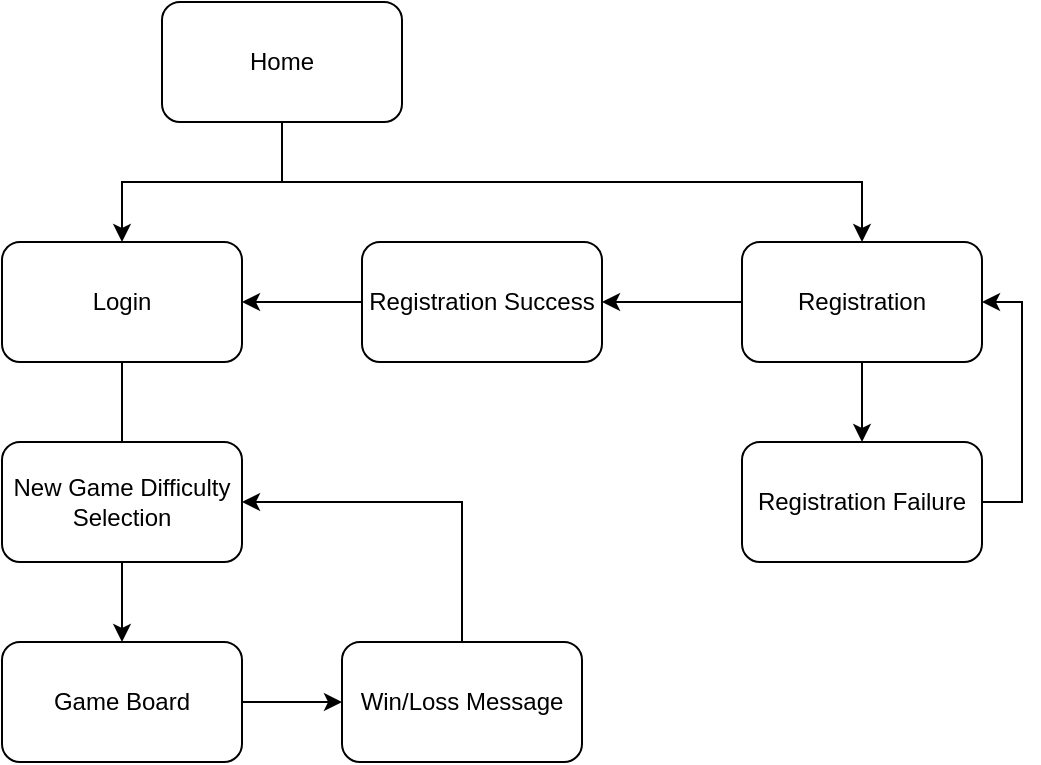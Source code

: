 <mxfile version="13.3.5" type="device"><diagram id="PYi0JUoEXcefzKjXDR07" name="Page-1"><mxGraphModel dx="1086" dy="806" grid="1" gridSize="10" guides="1" tooltips="1" connect="1" arrows="1" fold="1" page="1" pageScale="1" pageWidth="850" pageHeight="1100" math="0" shadow="0"><root><mxCell id="0"/><mxCell id="1" parent="0"/><mxCell id="0XGuLDjuPb-T1A6nuqm8-13" style="edgeStyle=orthogonalEdgeStyle;rounded=0;orthogonalLoop=1;jettySize=auto;html=1;endArrow=classic;endFill=1;entryX=0.5;entryY=0;entryDx=0;entryDy=0;" parent="1" source="0XGuLDjuPb-T1A6nuqm8-1" target="0XGuLDjuPb-T1A6nuqm8-2" edge="1"><mxGeometry relative="1" as="geometry"><Array as="points"><mxPoint x="380" y="170"/><mxPoint x="300" y="170"/></Array><mxPoint x="230" y="150" as="targetPoint"/></mxGeometry></mxCell><mxCell id="0XGuLDjuPb-T1A6nuqm8-14" style="edgeStyle=orthogonalEdgeStyle;rounded=0;orthogonalLoop=1;jettySize=auto;html=1;entryX=0.5;entryY=0;entryDx=0;entryDy=0;endArrow=classic;endFill=1;" parent="1" source="0XGuLDjuPb-T1A6nuqm8-1" target="0XGuLDjuPb-T1A6nuqm8-3" edge="1"><mxGeometry relative="1" as="geometry"><Array as="points"><mxPoint x="380" y="170"/><mxPoint x="670" y="170"/></Array></mxGeometry></mxCell><mxCell id="0XGuLDjuPb-T1A6nuqm8-1" value="Home" style="rounded=1;whiteSpace=wrap;html=1;" parent="1" vertex="1"><mxGeometry x="320" y="80" width="120" height="60" as="geometry"/></mxCell><mxCell id="5Cqmw0CWdwe-pOB2i5de-2" style="edgeStyle=orthogonalEdgeStyle;rounded=0;orthogonalLoop=1;jettySize=auto;html=1;exitX=0.5;exitY=1;exitDx=0;exitDy=0;endArrow=none;endFill=0;" parent="1" source="0XGuLDjuPb-T1A6nuqm8-2" target="5Cqmw0CWdwe-pOB2i5de-1" edge="1"><mxGeometry relative="1" as="geometry"/></mxCell><mxCell id="0XGuLDjuPb-T1A6nuqm8-2" value="Login" style="rounded=1;whiteSpace=wrap;html=1;" parent="1" vertex="1"><mxGeometry x="240" y="200" width="120" height="60" as="geometry"/></mxCell><mxCell id="5Cqmw0CWdwe-pOB2i5de-4" style="edgeStyle=orthogonalEdgeStyle;rounded=0;orthogonalLoop=1;jettySize=auto;html=1;exitX=0;exitY=0.5;exitDx=0;exitDy=0;entryX=1;entryY=0.5;entryDx=0;entryDy=0;endArrow=classic;endFill=1;" parent="1" source="0XGuLDjuPb-T1A6nuqm8-3" target="5Cqmw0CWdwe-pOB2i5de-5" edge="1"><mxGeometry relative="1" as="geometry"/></mxCell><mxCell id="x2jijWDp6PscSwot4dJK-2" style="edgeStyle=orthogonalEdgeStyle;rounded=0;orthogonalLoop=1;jettySize=auto;html=1;exitX=0.5;exitY=1;exitDx=0;exitDy=0;entryX=0.5;entryY=0;entryDx=0;entryDy=0;" edge="1" parent="1" source="0XGuLDjuPb-T1A6nuqm8-3" target="x2jijWDp6PscSwot4dJK-1"><mxGeometry relative="1" as="geometry"/></mxCell><mxCell id="0XGuLDjuPb-T1A6nuqm8-3" value="Registration" style="rounded=1;whiteSpace=wrap;html=1;" parent="1" vertex="1"><mxGeometry x="610" y="200" width="120" height="60" as="geometry"/></mxCell><mxCell id="5Cqmw0CWdwe-pOB2i5de-7" style="edgeStyle=orthogonalEdgeStyle;rounded=0;orthogonalLoop=1;jettySize=auto;html=1;exitX=0.5;exitY=1;exitDx=0;exitDy=0;entryX=0.5;entryY=0;entryDx=0;entryDy=0;endArrow=classic;endFill=1;" parent="1" source="5Cqmw0CWdwe-pOB2i5de-1" target="5Cqmw0CWdwe-pOB2i5de-3" edge="1"><mxGeometry relative="1" as="geometry"/></mxCell><mxCell id="5Cqmw0CWdwe-pOB2i5de-1" value="New Game Difficulty Selection" style="rounded=1;whiteSpace=wrap;html=1;" parent="1" vertex="1"><mxGeometry x="240" y="300" width="120" height="60" as="geometry"/></mxCell><mxCell id="5Cqmw0CWdwe-pOB2i5de-9" style="edgeStyle=orthogonalEdgeStyle;rounded=0;orthogonalLoop=1;jettySize=auto;html=1;exitX=1;exitY=0.5;exitDx=0;exitDy=0;entryX=0;entryY=0.5;entryDx=0;entryDy=0;endArrow=classic;endFill=1;" parent="1" source="5Cqmw0CWdwe-pOB2i5de-3" target="5Cqmw0CWdwe-pOB2i5de-8" edge="1"><mxGeometry relative="1" as="geometry"/></mxCell><mxCell id="5Cqmw0CWdwe-pOB2i5de-3" value="Game Board" style="rounded=1;whiteSpace=wrap;html=1;" parent="1" vertex="1"><mxGeometry x="240" y="400" width="120" height="60" as="geometry"/></mxCell><mxCell id="5Cqmw0CWdwe-pOB2i5de-6" style="edgeStyle=orthogonalEdgeStyle;rounded=0;orthogonalLoop=1;jettySize=auto;html=1;exitX=0;exitY=0.5;exitDx=0;exitDy=0;entryX=1;entryY=0.5;entryDx=0;entryDy=0;endArrow=classic;endFill=1;" parent="1" source="5Cqmw0CWdwe-pOB2i5de-5" target="0XGuLDjuPb-T1A6nuqm8-2" edge="1"><mxGeometry relative="1" as="geometry"/></mxCell><mxCell id="5Cqmw0CWdwe-pOB2i5de-5" value="Registration Success" style="rounded=1;whiteSpace=wrap;html=1;" parent="1" vertex="1"><mxGeometry x="420" y="200" width="120" height="60" as="geometry"/></mxCell><mxCell id="5Cqmw0CWdwe-pOB2i5de-10" style="edgeStyle=orthogonalEdgeStyle;rounded=0;orthogonalLoop=1;jettySize=auto;html=1;exitX=0.5;exitY=0;exitDx=0;exitDy=0;entryX=1;entryY=0.5;entryDx=0;entryDy=0;endArrow=classic;endFill=1;" parent="1" source="5Cqmw0CWdwe-pOB2i5de-8" target="5Cqmw0CWdwe-pOB2i5de-1" edge="1"><mxGeometry relative="1" as="geometry"/></mxCell><mxCell id="5Cqmw0CWdwe-pOB2i5de-8" value="Win/Loss Message" style="rounded=1;whiteSpace=wrap;html=1;" parent="1" vertex="1"><mxGeometry x="410" y="400" width="120" height="60" as="geometry"/></mxCell><mxCell id="x2jijWDp6PscSwot4dJK-3" style="edgeStyle=orthogonalEdgeStyle;rounded=0;orthogonalLoop=1;jettySize=auto;html=1;exitX=1;exitY=0.5;exitDx=0;exitDy=0;entryX=1;entryY=0.5;entryDx=0;entryDy=0;" edge="1" parent="1" source="x2jijWDp6PscSwot4dJK-1" target="0XGuLDjuPb-T1A6nuqm8-3"><mxGeometry relative="1" as="geometry"/></mxCell><mxCell id="x2jijWDp6PscSwot4dJK-1" value="Registration Failure" style="rounded=1;whiteSpace=wrap;html=1;" vertex="1" parent="1"><mxGeometry x="610" y="300" width="120" height="60" as="geometry"/></mxCell></root></mxGraphModel></diagram></mxfile>